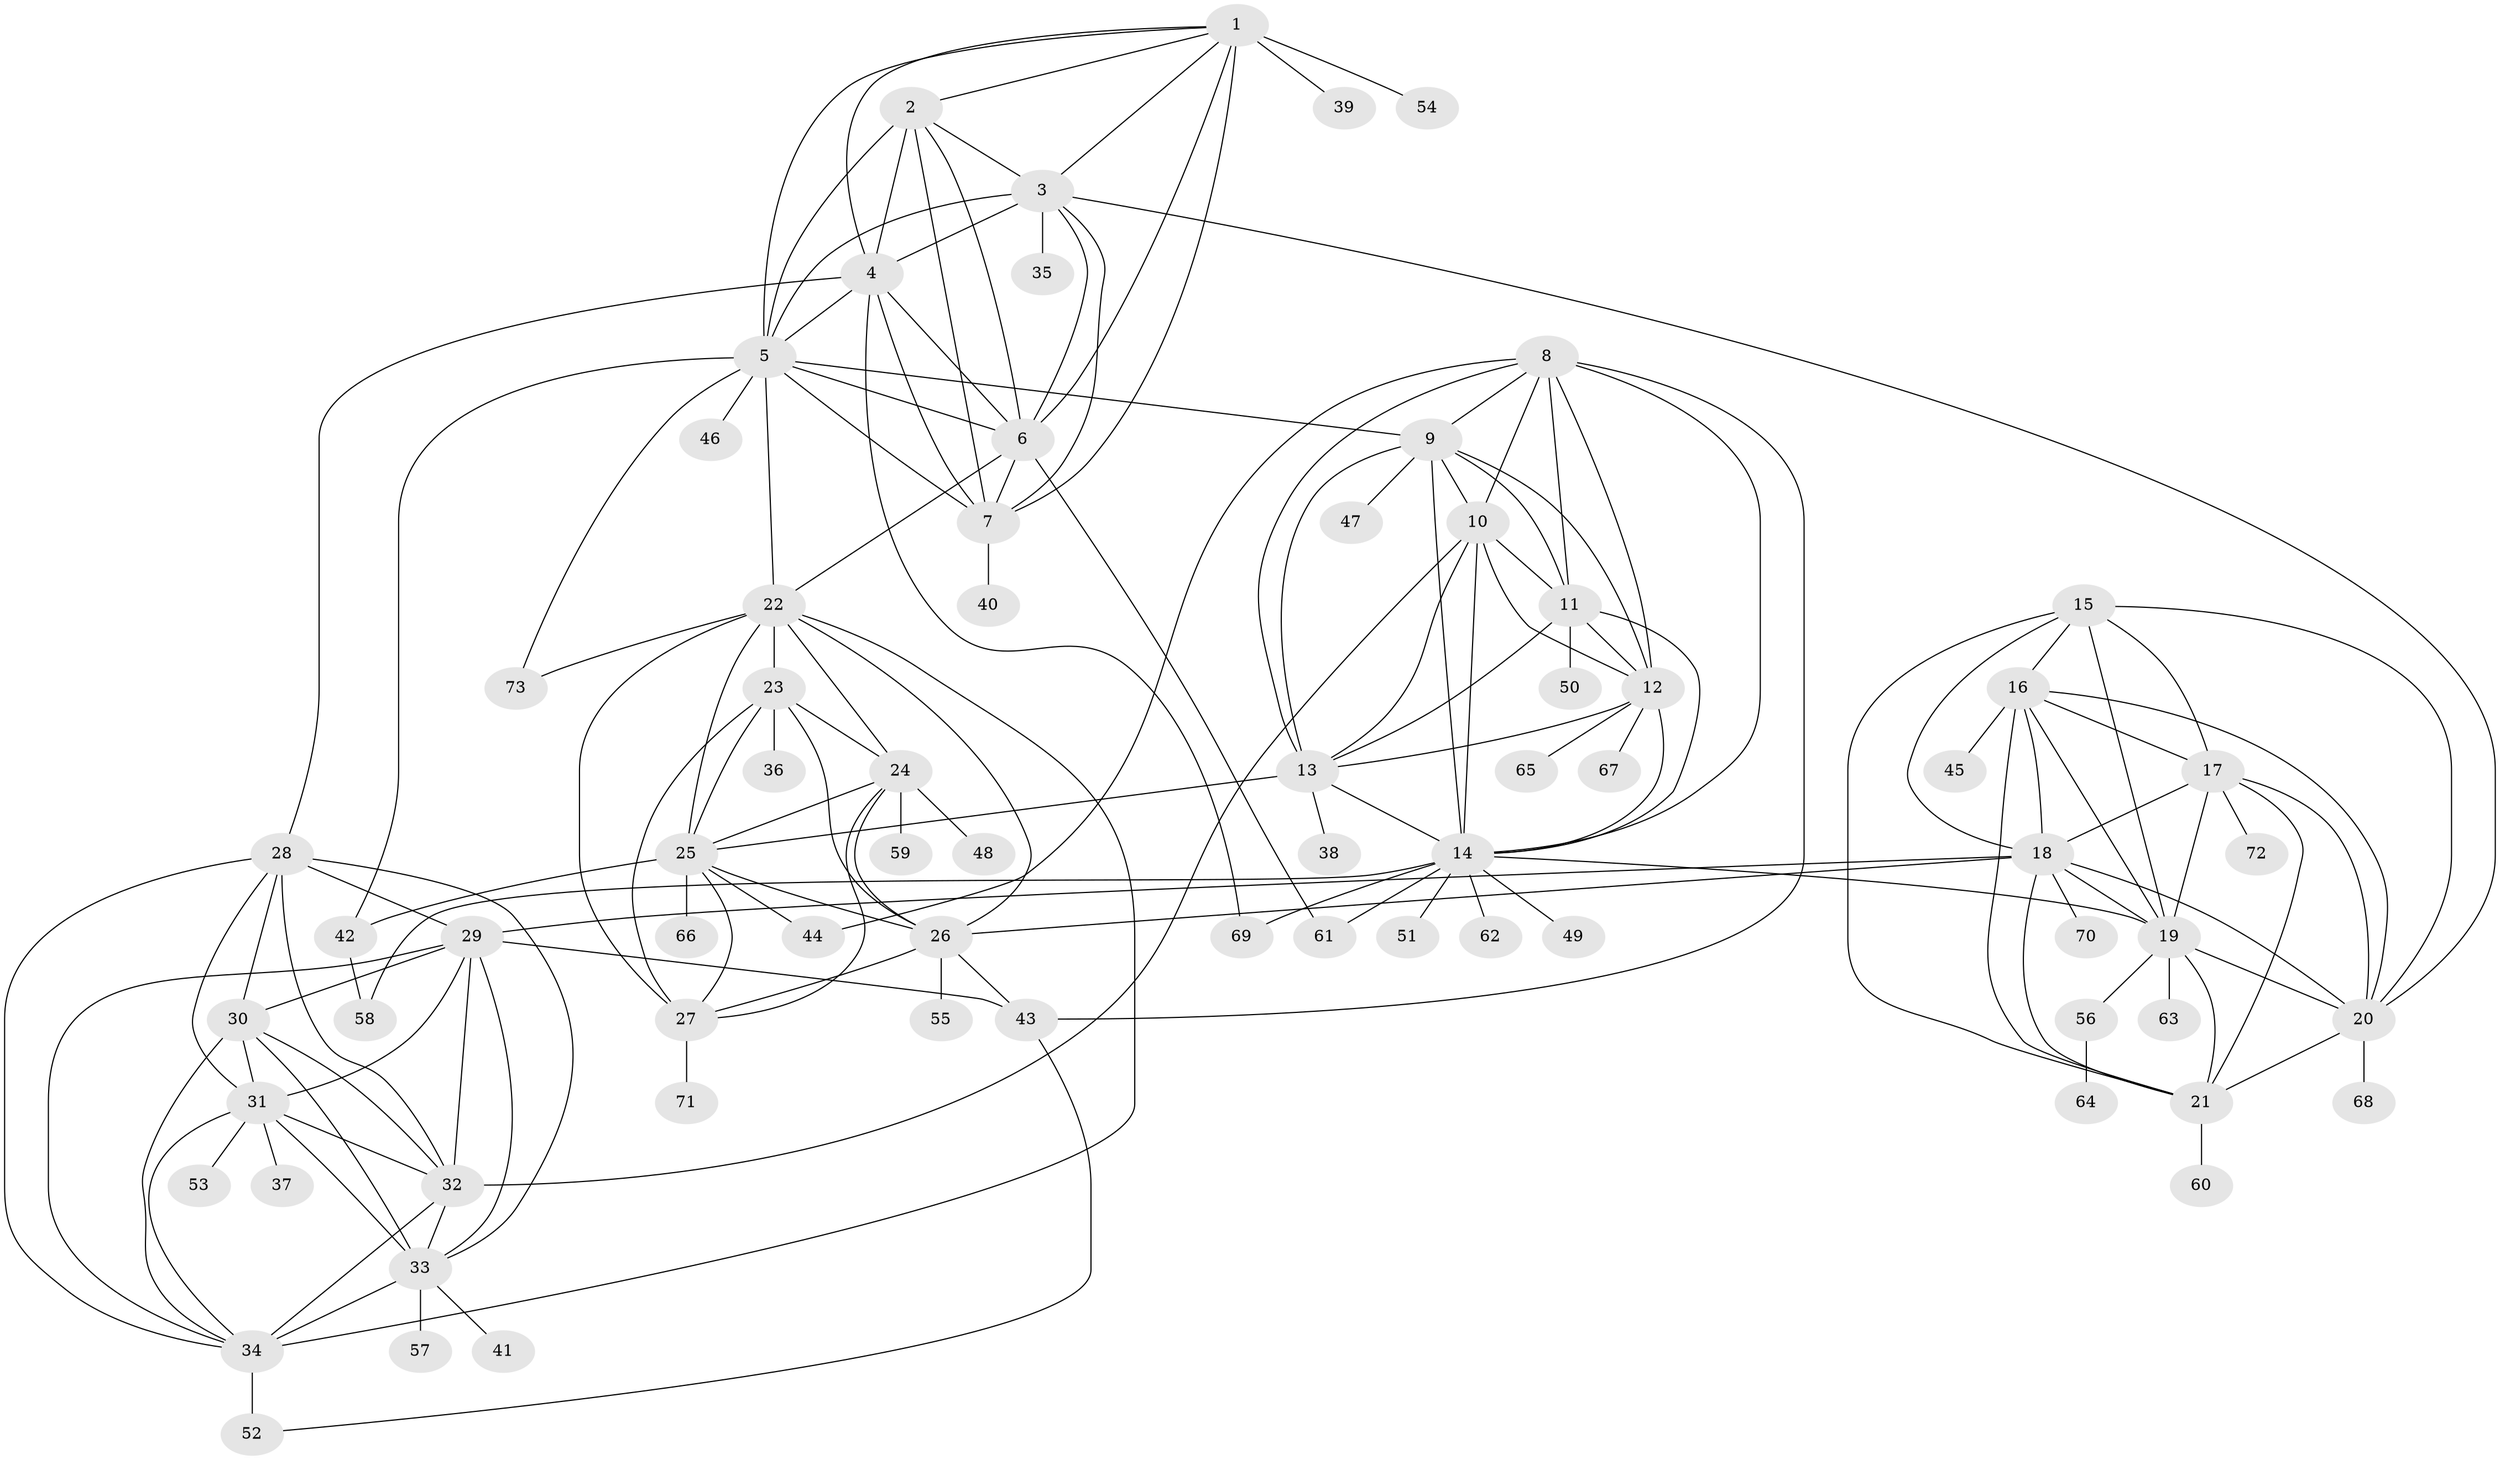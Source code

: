 // original degree distribution, {10: 0.04827586206896552, 11: 0.027586206896551724, 9: 0.06206896551724138, 8: 0.05517241379310345, 14: 0.013793103448275862, 7: 0.013793103448275862, 12: 0.013793103448275862, 6: 0.006896551724137931, 1: 0.593103448275862, 2: 0.13793103448275862, 4: 0.006896551724137931, 3: 0.020689655172413793}
// Generated by graph-tools (version 1.1) at 2025/37/03/09/25 02:37:38]
// undirected, 73 vertices, 158 edges
graph export_dot {
graph [start="1"]
  node [color=gray90,style=filled];
  1;
  2;
  3;
  4;
  5;
  6;
  7;
  8;
  9;
  10;
  11;
  12;
  13;
  14;
  15;
  16;
  17;
  18;
  19;
  20;
  21;
  22;
  23;
  24;
  25;
  26;
  27;
  28;
  29;
  30;
  31;
  32;
  33;
  34;
  35;
  36;
  37;
  38;
  39;
  40;
  41;
  42;
  43;
  44;
  45;
  46;
  47;
  48;
  49;
  50;
  51;
  52;
  53;
  54;
  55;
  56;
  57;
  58;
  59;
  60;
  61;
  62;
  63;
  64;
  65;
  66;
  67;
  68;
  69;
  70;
  71;
  72;
  73;
  1 -- 2 [weight=1.0];
  1 -- 3 [weight=1.0];
  1 -- 4 [weight=1.0];
  1 -- 5 [weight=1.0];
  1 -- 6 [weight=1.0];
  1 -- 7 [weight=1.0];
  1 -- 39 [weight=2.0];
  1 -- 54 [weight=1.0];
  2 -- 3 [weight=1.0];
  2 -- 4 [weight=1.0];
  2 -- 5 [weight=4.0];
  2 -- 6 [weight=1.0];
  2 -- 7 [weight=1.0];
  3 -- 4 [weight=1.0];
  3 -- 5 [weight=1.0];
  3 -- 6 [weight=1.0];
  3 -- 7 [weight=1.0];
  3 -- 20 [weight=1.0];
  3 -- 35 [weight=3.0];
  4 -- 5 [weight=1.0];
  4 -- 6 [weight=1.0];
  4 -- 7 [weight=1.0];
  4 -- 28 [weight=1.0];
  4 -- 69 [weight=1.0];
  5 -- 6 [weight=1.0];
  5 -- 7 [weight=1.0];
  5 -- 9 [weight=1.0];
  5 -- 22 [weight=1.0];
  5 -- 42 [weight=1.0];
  5 -- 46 [weight=1.0];
  5 -- 73 [weight=1.0];
  6 -- 7 [weight=1.0];
  6 -- 22 [weight=1.0];
  6 -- 61 [weight=1.0];
  7 -- 40 [weight=1.0];
  8 -- 9 [weight=1.0];
  8 -- 10 [weight=1.0];
  8 -- 11 [weight=1.0];
  8 -- 12 [weight=1.0];
  8 -- 13 [weight=1.0];
  8 -- 14 [weight=1.0];
  8 -- 43 [weight=1.0];
  8 -- 44 [weight=1.0];
  9 -- 10 [weight=1.0];
  9 -- 11 [weight=1.0];
  9 -- 12 [weight=1.0];
  9 -- 13 [weight=1.0];
  9 -- 14 [weight=1.0];
  9 -- 47 [weight=1.0];
  10 -- 11 [weight=1.0];
  10 -- 12 [weight=1.0];
  10 -- 13 [weight=1.0];
  10 -- 14 [weight=1.0];
  10 -- 32 [weight=1.0];
  11 -- 12 [weight=1.0];
  11 -- 13 [weight=1.0];
  11 -- 14 [weight=1.0];
  11 -- 50 [weight=1.0];
  12 -- 13 [weight=1.0];
  12 -- 14 [weight=1.0];
  12 -- 65 [weight=2.0];
  12 -- 67 [weight=1.0];
  13 -- 14 [weight=1.0];
  13 -- 25 [weight=1.0];
  13 -- 38 [weight=1.0];
  14 -- 19 [weight=1.0];
  14 -- 49 [weight=1.0];
  14 -- 51 [weight=1.0];
  14 -- 58 [weight=1.0];
  14 -- 61 [weight=1.0];
  14 -- 62 [weight=1.0];
  14 -- 69 [weight=1.0];
  15 -- 16 [weight=1.0];
  15 -- 17 [weight=1.0];
  15 -- 18 [weight=1.0];
  15 -- 19 [weight=1.0];
  15 -- 20 [weight=1.0];
  15 -- 21 [weight=1.0];
  16 -- 17 [weight=1.0];
  16 -- 18 [weight=1.0];
  16 -- 19 [weight=1.0];
  16 -- 20 [weight=1.0];
  16 -- 21 [weight=1.0];
  16 -- 45 [weight=5.0];
  17 -- 18 [weight=1.0];
  17 -- 19 [weight=1.0];
  17 -- 20 [weight=1.0];
  17 -- 21 [weight=1.0];
  17 -- 72 [weight=1.0];
  18 -- 19 [weight=1.0];
  18 -- 20 [weight=1.0];
  18 -- 21 [weight=1.0];
  18 -- 26 [weight=1.0];
  18 -- 29 [weight=1.0];
  18 -- 70 [weight=1.0];
  19 -- 20 [weight=1.0];
  19 -- 21 [weight=1.0];
  19 -- 56 [weight=1.0];
  19 -- 63 [weight=3.0];
  20 -- 21 [weight=1.0];
  20 -- 68 [weight=1.0];
  21 -- 60 [weight=1.0];
  22 -- 23 [weight=2.0];
  22 -- 24 [weight=2.0];
  22 -- 25 [weight=2.0];
  22 -- 26 [weight=2.0];
  22 -- 27 [weight=2.0];
  22 -- 34 [weight=1.0];
  22 -- 73 [weight=1.0];
  23 -- 24 [weight=1.0];
  23 -- 25 [weight=1.0];
  23 -- 26 [weight=1.0];
  23 -- 27 [weight=1.0];
  23 -- 36 [weight=2.0];
  24 -- 25 [weight=1.0];
  24 -- 26 [weight=1.0];
  24 -- 27 [weight=1.0];
  24 -- 48 [weight=3.0];
  24 -- 59 [weight=1.0];
  25 -- 26 [weight=1.0];
  25 -- 27 [weight=1.0];
  25 -- 42 [weight=1.0];
  25 -- 44 [weight=1.0];
  25 -- 66 [weight=1.0];
  26 -- 27 [weight=1.0];
  26 -- 43 [weight=1.0];
  26 -- 55 [weight=2.0];
  27 -- 71 [weight=1.0];
  28 -- 29 [weight=1.0];
  28 -- 30 [weight=1.0];
  28 -- 31 [weight=1.0];
  28 -- 32 [weight=1.0];
  28 -- 33 [weight=1.0];
  28 -- 34 [weight=1.0];
  29 -- 30 [weight=1.0];
  29 -- 31 [weight=1.0];
  29 -- 32 [weight=1.0];
  29 -- 33 [weight=1.0];
  29 -- 34 [weight=1.0];
  29 -- 43 [weight=1.0];
  30 -- 31 [weight=1.0];
  30 -- 32 [weight=2.0];
  30 -- 33 [weight=1.0];
  30 -- 34 [weight=1.0];
  31 -- 32 [weight=1.0];
  31 -- 33 [weight=1.0];
  31 -- 34 [weight=1.0];
  31 -- 37 [weight=1.0];
  31 -- 53 [weight=1.0];
  32 -- 33 [weight=1.0];
  32 -- 34 [weight=1.0];
  33 -- 34 [weight=1.0];
  33 -- 41 [weight=1.0];
  33 -- 57 [weight=6.0];
  34 -- 52 [weight=2.0];
  42 -- 58 [weight=1.0];
  43 -- 52 [weight=1.0];
  56 -- 64 [weight=1.0];
}

